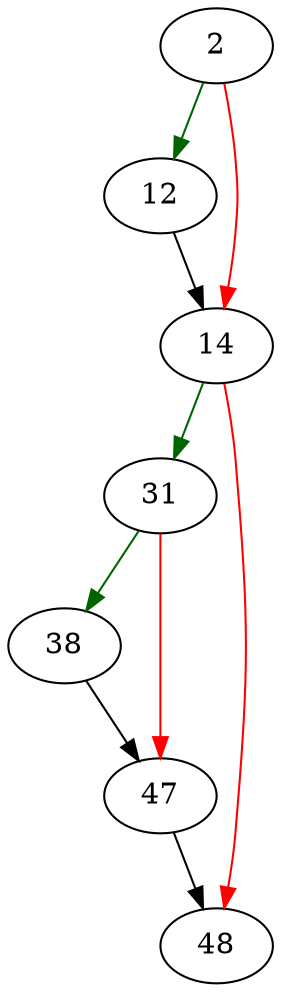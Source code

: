 strict digraph "sqlite3VdbeMemCopy" {
	// Node definitions.
	2 [entry=true];
	12;
	14;
	31;
	48;
	38;
	47;

	// Edge definitions.
	2 -> 12 [
		color=darkgreen
		cond=true
	];
	2 -> 14 [
		color=red
		cond=false
	];
	12 -> 14;
	14 -> 31 [
		color=darkgreen
		cond=true
	];
	14 -> 48 [
		color=red
		cond=false
	];
	31 -> 38 [
		color=darkgreen
		cond=true
	];
	31 -> 47 [
		color=red
		cond=false
	];
	38 -> 47;
	47 -> 48;
}